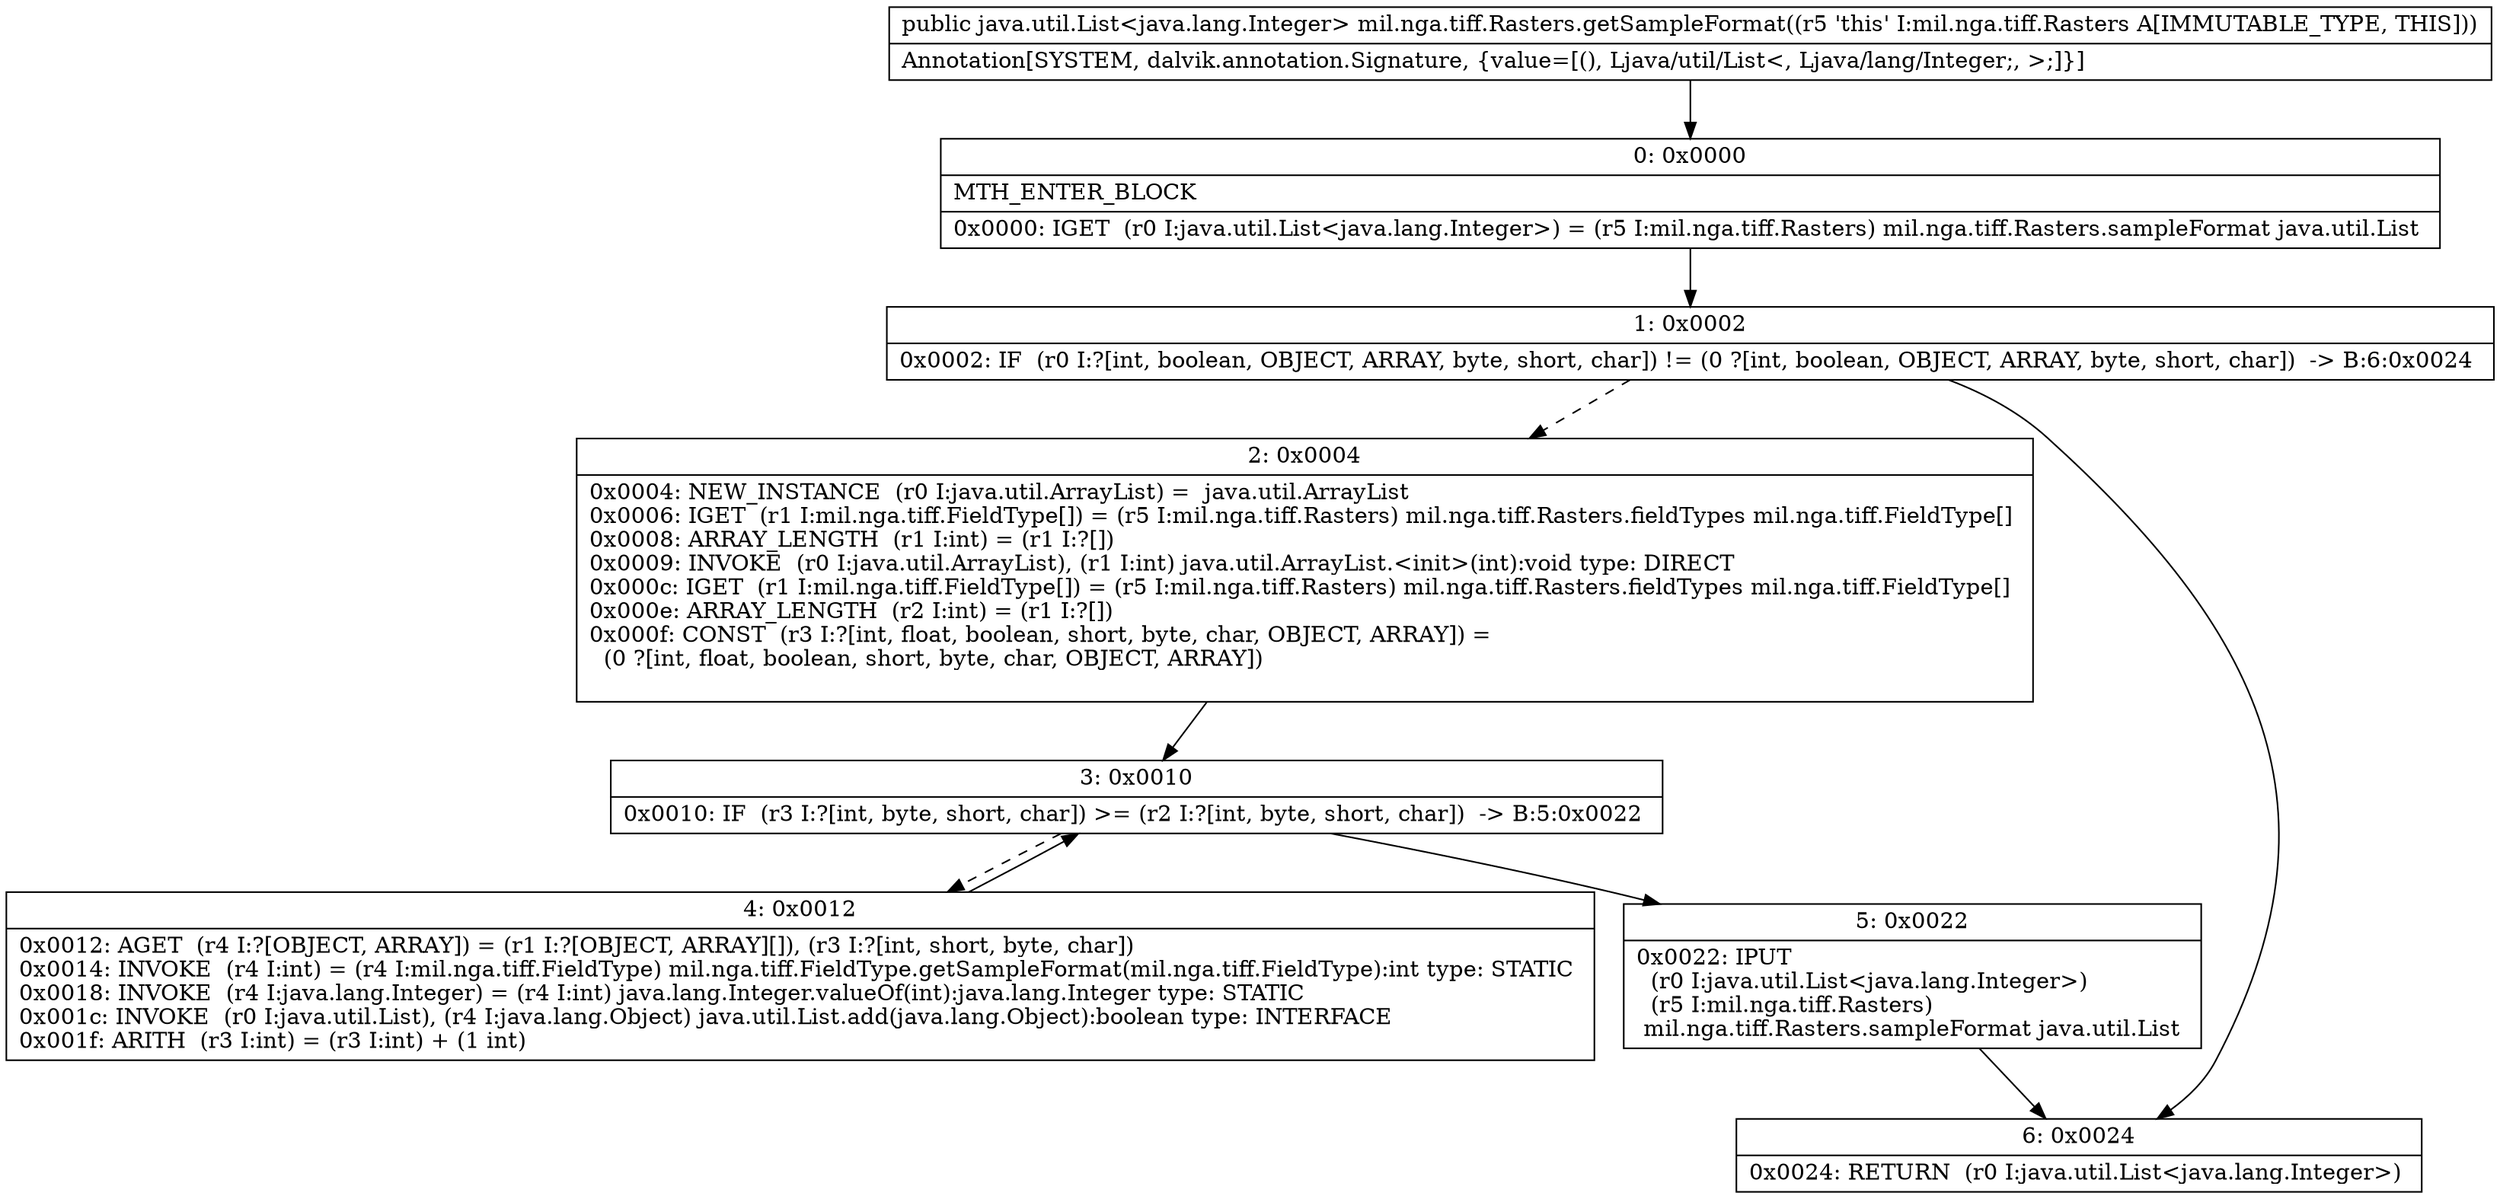 digraph "CFG formil.nga.tiff.Rasters.getSampleFormat()Ljava\/util\/List;" {
Node_0 [shape=record,label="{0\:\ 0x0000|MTH_ENTER_BLOCK\l|0x0000: IGET  (r0 I:java.util.List\<java.lang.Integer\>) = (r5 I:mil.nga.tiff.Rasters) mil.nga.tiff.Rasters.sampleFormat java.util.List \l}"];
Node_1 [shape=record,label="{1\:\ 0x0002|0x0002: IF  (r0 I:?[int, boolean, OBJECT, ARRAY, byte, short, char]) != (0 ?[int, boolean, OBJECT, ARRAY, byte, short, char])  \-\> B:6:0x0024 \l}"];
Node_2 [shape=record,label="{2\:\ 0x0004|0x0004: NEW_INSTANCE  (r0 I:java.util.ArrayList) =  java.util.ArrayList \l0x0006: IGET  (r1 I:mil.nga.tiff.FieldType[]) = (r5 I:mil.nga.tiff.Rasters) mil.nga.tiff.Rasters.fieldTypes mil.nga.tiff.FieldType[] \l0x0008: ARRAY_LENGTH  (r1 I:int) = (r1 I:?[]) \l0x0009: INVOKE  (r0 I:java.util.ArrayList), (r1 I:int) java.util.ArrayList.\<init\>(int):void type: DIRECT \l0x000c: IGET  (r1 I:mil.nga.tiff.FieldType[]) = (r5 I:mil.nga.tiff.Rasters) mil.nga.tiff.Rasters.fieldTypes mil.nga.tiff.FieldType[] \l0x000e: ARRAY_LENGTH  (r2 I:int) = (r1 I:?[]) \l0x000f: CONST  (r3 I:?[int, float, boolean, short, byte, char, OBJECT, ARRAY]) = \l  (0 ?[int, float, boolean, short, byte, char, OBJECT, ARRAY])\l \l}"];
Node_3 [shape=record,label="{3\:\ 0x0010|0x0010: IF  (r3 I:?[int, byte, short, char]) \>= (r2 I:?[int, byte, short, char])  \-\> B:5:0x0022 \l}"];
Node_4 [shape=record,label="{4\:\ 0x0012|0x0012: AGET  (r4 I:?[OBJECT, ARRAY]) = (r1 I:?[OBJECT, ARRAY][]), (r3 I:?[int, short, byte, char]) \l0x0014: INVOKE  (r4 I:int) = (r4 I:mil.nga.tiff.FieldType) mil.nga.tiff.FieldType.getSampleFormat(mil.nga.tiff.FieldType):int type: STATIC \l0x0018: INVOKE  (r4 I:java.lang.Integer) = (r4 I:int) java.lang.Integer.valueOf(int):java.lang.Integer type: STATIC \l0x001c: INVOKE  (r0 I:java.util.List), (r4 I:java.lang.Object) java.util.List.add(java.lang.Object):boolean type: INTERFACE \l0x001f: ARITH  (r3 I:int) = (r3 I:int) + (1 int) \l}"];
Node_5 [shape=record,label="{5\:\ 0x0022|0x0022: IPUT  \l  (r0 I:java.util.List\<java.lang.Integer\>)\l  (r5 I:mil.nga.tiff.Rasters)\l mil.nga.tiff.Rasters.sampleFormat java.util.List \l}"];
Node_6 [shape=record,label="{6\:\ 0x0024|0x0024: RETURN  (r0 I:java.util.List\<java.lang.Integer\>) \l}"];
MethodNode[shape=record,label="{public java.util.List\<java.lang.Integer\> mil.nga.tiff.Rasters.getSampleFormat((r5 'this' I:mil.nga.tiff.Rasters A[IMMUTABLE_TYPE, THIS]))  | Annotation[SYSTEM, dalvik.annotation.Signature, \{value=[(), Ljava\/util\/List\<, Ljava\/lang\/Integer;, \>;]\}]\l}"];
MethodNode -> Node_0;
Node_0 -> Node_1;
Node_1 -> Node_2[style=dashed];
Node_1 -> Node_6;
Node_2 -> Node_3;
Node_3 -> Node_4[style=dashed];
Node_3 -> Node_5;
Node_4 -> Node_3;
Node_5 -> Node_6;
}

